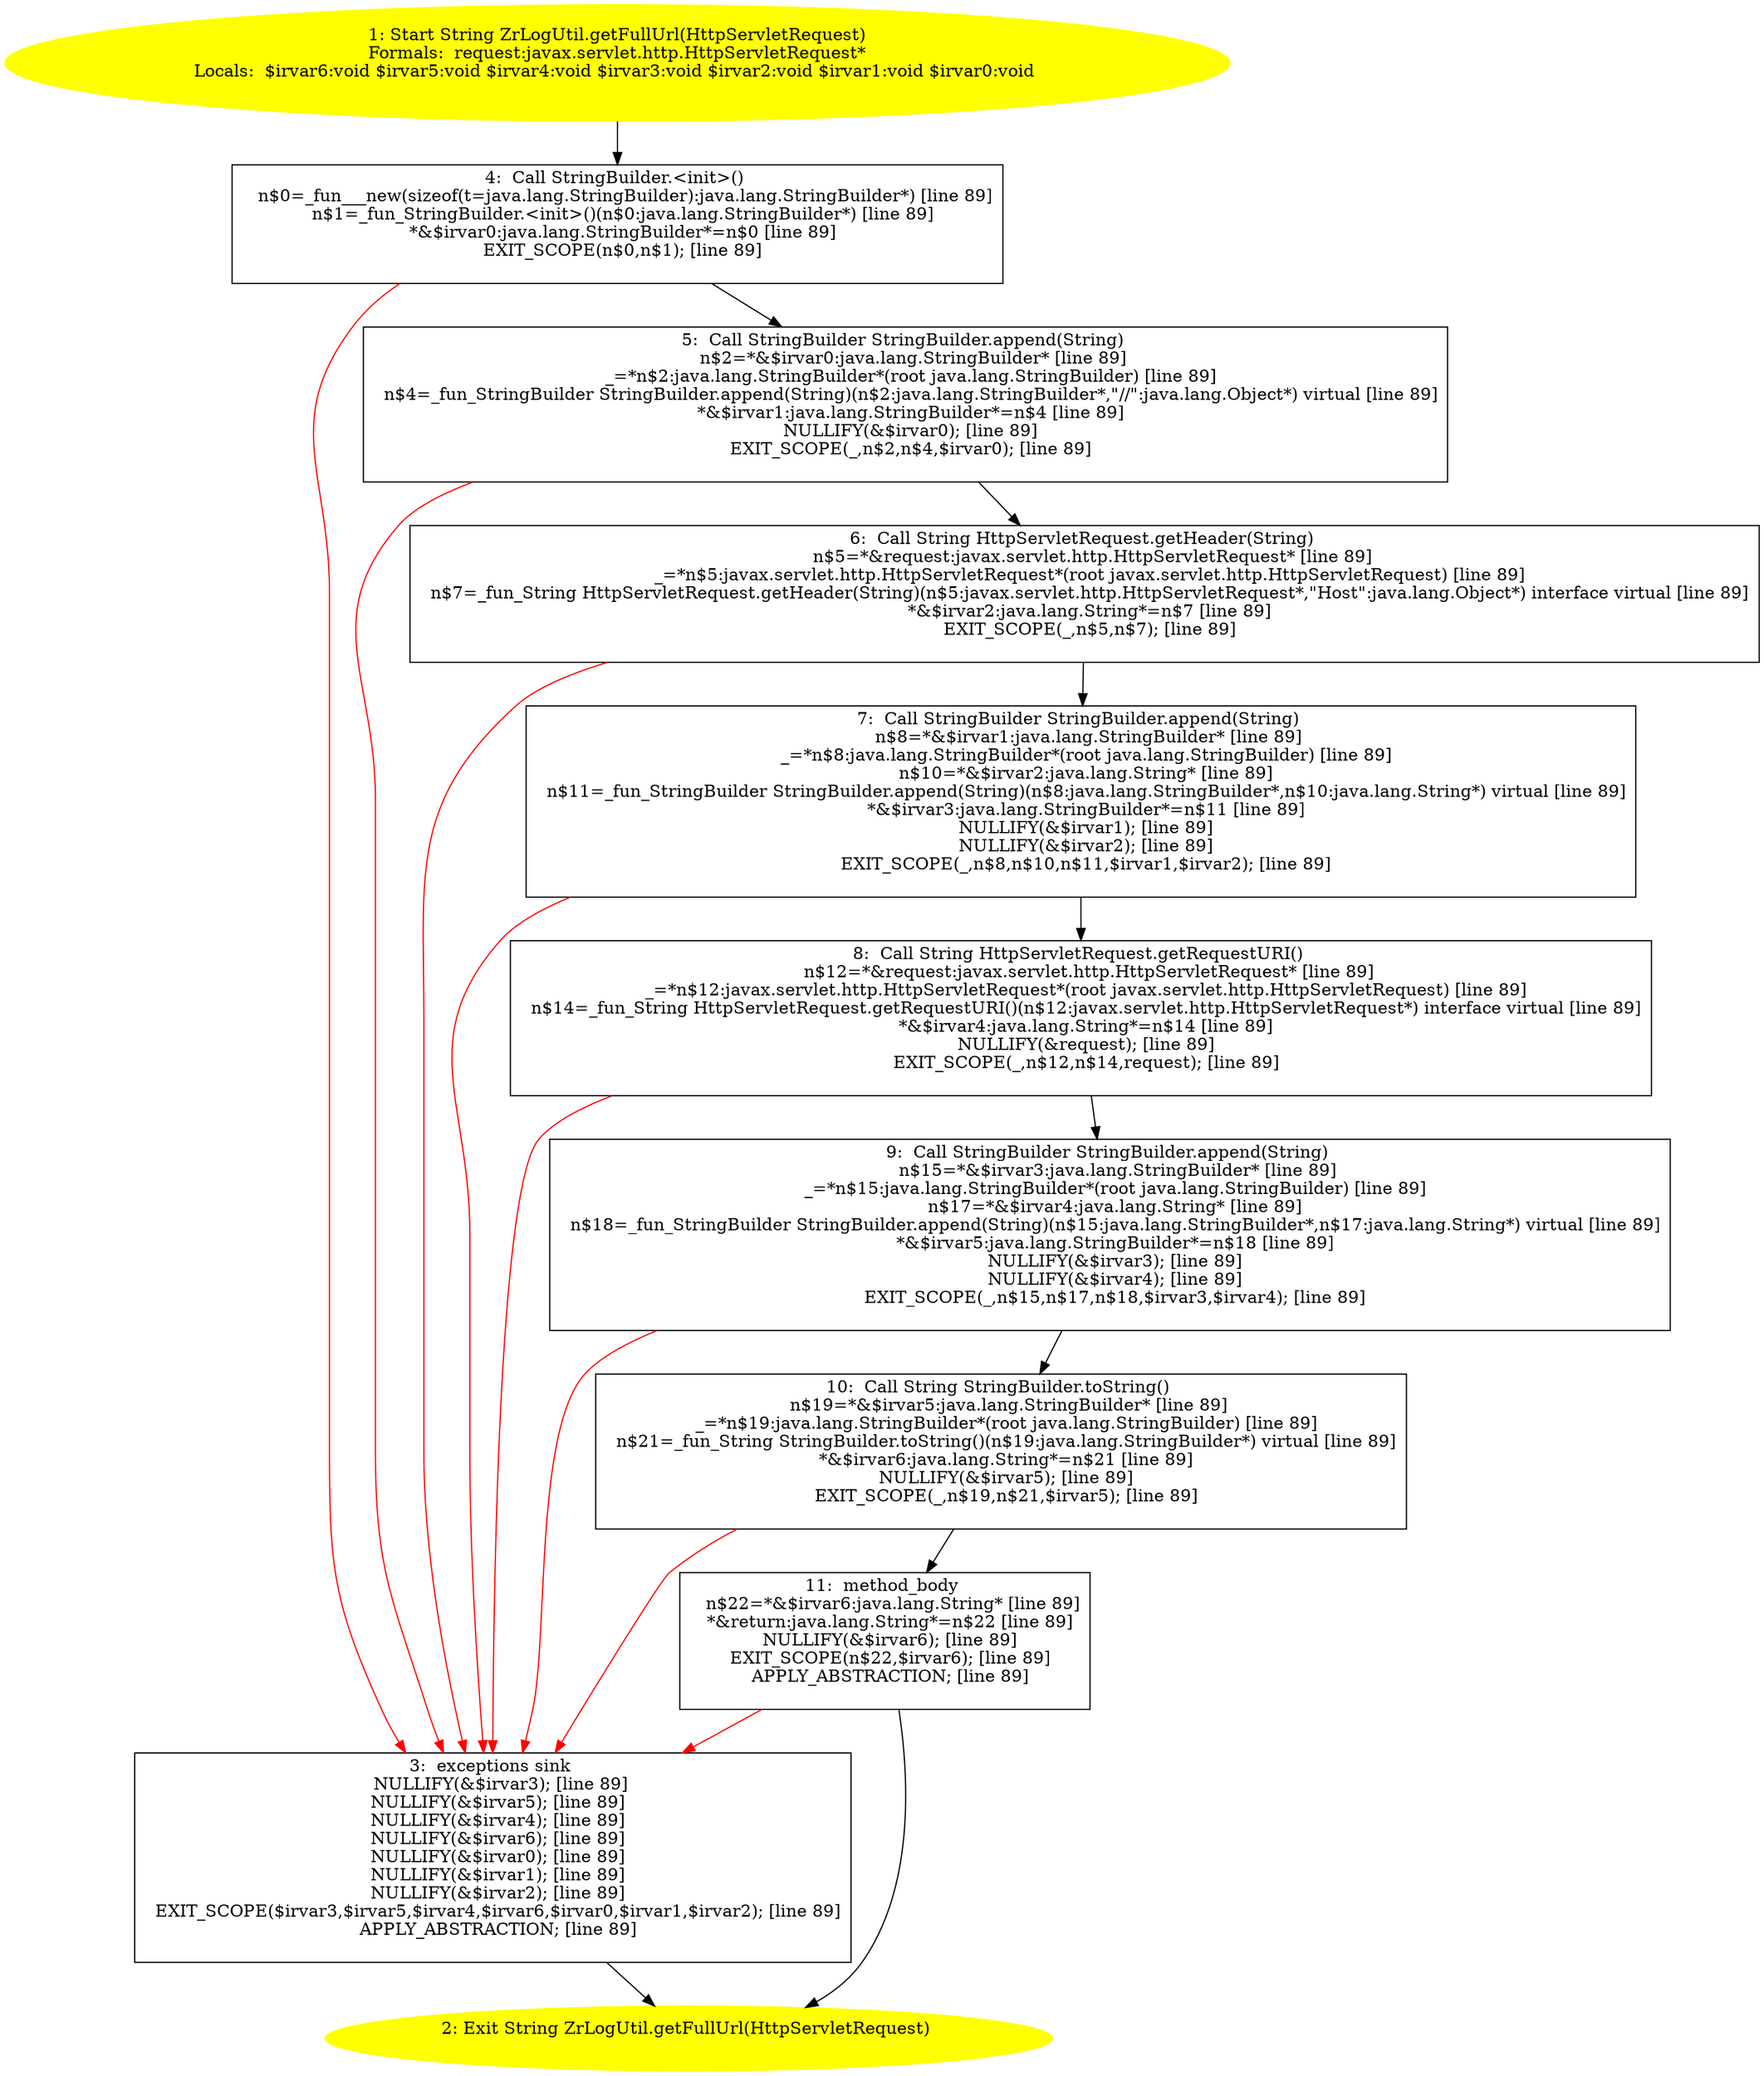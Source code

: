 /* @generated */
digraph cfg {
"com.zrlog.util.ZrLogUtil.getFullUrl(javax.servlet.http.HttpServletRequest):java.lang.String.b233ee51684e5471060b25c1e4b88c07_1" [label="1: Start String ZrLogUtil.getFullUrl(HttpServletRequest)\nFormals:  request:javax.servlet.http.HttpServletRequest*\nLocals:  $irvar6:void $irvar5:void $irvar4:void $irvar3:void $irvar2:void $irvar1:void $irvar0:void \n  " color=yellow style=filled]
	

	 "com.zrlog.util.ZrLogUtil.getFullUrl(javax.servlet.http.HttpServletRequest):java.lang.String.b233ee51684e5471060b25c1e4b88c07_1" -> "com.zrlog.util.ZrLogUtil.getFullUrl(javax.servlet.http.HttpServletRequest):java.lang.String.b233ee51684e5471060b25c1e4b88c07_4" ;
"com.zrlog.util.ZrLogUtil.getFullUrl(javax.servlet.http.HttpServletRequest):java.lang.String.b233ee51684e5471060b25c1e4b88c07_2" [label="2: Exit String ZrLogUtil.getFullUrl(HttpServletRequest) \n  " color=yellow style=filled]
	

"com.zrlog.util.ZrLogUtil.getFullUrl(javax.servlet.http.HttpServletRequest):java.lang.String.b233ee51684e5471060b25c1e4b88c07_3" [label="3:  exceptions sink \n   NULLIFY(&$irvar3); [line 89]\n  NULLIFY(&$irvar5); [line 89]\n  NULLIFY(&$irvar4); [line 89]\n  NULLIFY(&$irvar6); [line 89]\n  NULLIFY(&$irvar0); [line 89]\n  NULLIFY(&$irvar1); [line 89]\n  NULLIFY(&$irvar2); [line 89]\n  EXIT_SCOPE($irvar3,$irvar5,$irvar4,$irvar6,$irvar0,$irvar1,$irvar2); [line 89]\n  APPLY_ABSTRACTION; [line 89]\n " shape="box"]
	

	 "com.zrlog.util.ZrLogUtil.getFullUrl(javax.servlet.http.HttpServletRequest):java.lang.String.b233ee51684e5471060b25c1e4b88c07_3" -> "com.zrlog.util.ZrLogUtil.getFullUrl(javax.servlet.http.HttpServletRequest):java.lang.String.b233ee51684e5471060b25c1e4b88c07_2" ;
"com.zrlog.util.ZrLogUtil.getFullUrl(javax.servlet.http.HttpServletRequest):java.lang.String.b233ee51684e5471060b25c1e4b88c07_4" [label="4:  Call StringBuilder.<init>() \n   n$0=_fun___new(sizeof(t=java.lang.StringBuilder):java.lang.StringBuilder*) [line 89]\n  n$1=_fun_StringBuilder.<init>()(n$0:java.lang.StringBuilder*) [line 89]\n  *&$irvar0:java.lang.StringBuilder*=n$0 [line 89]\n  EXIT_SCOPE(n$0,n$1); [line 89]\n " shape="box"]
	

	 "com.zrlog.util.ZrLogUtil.getFullUrl(javax.servlet.http.HttpServletRequest):java.lang.String.b233ee51684e5471060b25c1e4b88c07_4" -> "com.zrlog.util.ZrLogUtil.getFullUrl(javax.servlet.http.HttpServletRequest):java.lang.String.b233ee51684e5471060b25c1e4b88c07_5" ;
	 "com.zrlog.util.ZrLogUtil.getFullUrl(javax.servlet.http.HttpServletRequest):java.lang.String.b233ee51684e5471060b25c1e4b88c07_4" -> "com.zrlog.util.ZrLogUtil.getFullUrl(javax.servlet.http.HttpServletRequest):java.lang.String.b233ee51684e5471060b25c1e4b88c07_3" [color="red" ];
"com.zrlog.util.ZrLogUtil.getFullUrl(javax.servlet.http.HttpServletRequest):java.lang.String.b233ee51684e5471060b25c1e4b88c07_5" [label="5:  Call StringBuilder StringBuilder.append(String) \n   n$2=*&$irvar0:java.lang.StringBuilder* [line 89]\n  _=*n$2:java.lang.StringBuilder*(root java.lang.StringBuilder) [line 89]\n  n$4=_fun_StringBuilder StringBuilder.append(String)(n$2:java.lang.StringBuilder*,\"//\":java.lang.Object*) virtual [line 89]\n  *&$irvar1:java.lang.StringBuilder*=n$4 [line 89]\n  NULLIFY(&$irvar0); [line 89]\n  EXIT_SCOPE(_,n$2,n$4,$irvar0); [line 89]\n " shape="box"]
	

	 "com.zrlog.util.ZrLogUtil.getFullUrl(javax.servlet.http.HttpServletRequest):java.lang.String.b233ee51684e5471060b25c1e4b88c07_5" -> "com.zrlog.util.ZrLogUtil.getFullUrl(javax.servlet.http.HttpServletRequest):java.lang.String.b233ee51684e5471060b25c1e4b88c07_6" ;
	 "com.zrlog.util.ZrLogUtil.getFullUrl(javax.servlet.http.HttpServletRequest):java.lang.String.b233ee51684e5471060b25c1e4b88c07_5" -> "com.zrlog.util.ZrLogUtil.getFullUrl(javax.servlet.http.HttpServletRequest):java.lang.String.b233ee51684e5471060b25c1e4b88c07_3" [color="red" ];
"com.zrlog.util.ZrLogUtil.getFullUrl(javax.servlet.http.HttpServletRequest):java.lang.String.b233ee51684e5471060b25c1e4b88c07_6" [label="6:  Call String HttpServletRequest.getHeader(String) \n   n$5=*&request:javax.servlet.http.HttpServletRequest* [line 89]\n  _=*n$5:javax.servlet.http.HttpServletRequest*(root javax.servlet.http.HttpServletRequest) [line 89]\n  n$7=_fun_String HttpServletRequest.getHeader(String)(n$5:javax.servlet.http.HttpServletRequest*,\"Host\":java.lang.Object*) interface virtual [line 89]\n  *&$irvar2:java.lang.String*=n$7 [line 89]\n  EXIT_SCOPE(_,n$5,n$7); [line 89]\n " shape="box"]
	

	 "com.zrlog.util.ZrLogUtil.getFullUrl(javax.servlet.http.HttpServletRequest):java.lang.String.b233ee51684e5471060b25c1e4b88c07_6" -> "com.zrlog.util.ZrLogUtil.getFullUrl(javax.servlet.http.HttpServletRequest):java.lang.String.b233ee51684e5471060b25c1e4b88c07_7" ;
	 "com.zrlog.util.ZrLogUtil.getFullUrl(javax.servlet.http.HttpServletRequest):java.lang.String.b233ee51684e5471060b25c1e4b88c07_6" -> "com.zrlog.util.ZrLogUtil.getFullUrl(javax.servlet.http.HttpServletRequest):java.lang.String.b233ee51684e5471060b25c1e4b88c07_3" [color="red" ];
"com.zrlog.util.ZrLogUtil.getFullUrl(javax.servlet.http.HttpServletRequest):java.lang.String.b233ee51684e5471060b25c1e4b88c07_7" [label="7:  Call StringBuilder StringBuilder.append(String) \n   n$8=*&$irvar1:java.lang.StringBuilder* [line 89]\n  _=*n$8:java.lang.StringBuilder*(root java.lang.StringBuilder) [line 89]\n  n$10=*&$irvar2:java.lang.String* [line 89]\n  n$11=_fun_StringBuilder StringBuilder.append(String)(n$8:java.lang.StringBuilder*,n$10:java.lang.String*) virtual [line 89]\n  *&$irvar3:java.lang.StringBuilder*=n$11 [line 89]\n  NULLIFY(&$irvar1); [line 89]\n  NULLIFY(&$irvar2); [line 89]\n  EXIT_SCOPE(_,n$8,n$10,n$11,$irvar1,$irvar2); [line 89]\n " shape="box"]
	

	 "com.zrlog.util.ZrLogUtil.getFullUrl(javax.servlet.http.HttpServletRequest):java.lang.String.b233ee51684e5471060b25c1e4b88c07_7" -> "com.zrlog.util.ZrLogUtil.getFullUrl(javax.servlet.http.HttpServletRequest):java.lang.String.b233ee51684e5471060b25c1e4b88c07_8" ;
	 "com.zrlog.util.ZrLogUtil.getFullUrl(javax.servlet.http.HttpServletRequest):java.lang.String.b233ee51684e5471060b25c1e4b88c07_7" -> "com.zrlog.util.ZrLogUtil.getFullUrl(javax.servlet.http.HttpServletRequest):java.lang.String.b233ee51684e5471060b25c1e4b88c07_3" [color="red" ];
"com.zrlog.util.ZrLogUtil.getFullUrl(javax.servlet.http.HttpServletRequest):java.lang.String.b233ee51684e5471060b25c1e4b88c07_8" [label="8:  Call String HttpServletRequest.getRequestURI() \n   n$12=*&request:javax.servlet.http.HttpServletRequest* [line 89]\n  _=*n$12:javax.servlet.http.HttpServletRequest*(root javax.servlet.http.HttpServletRequest) [line 89]\n  n$14=_fun_String HttpServletRequest.getRequestURI()(n$12:javax.servlet.http.HttpServletRequest*) interface virtual [line 89]\n  *&$irvar4:java.lang.String*=n$14 [line 89]\n  NULLIFY(&request); [line 89]\n  EXIT_SCOPE(_,n$12,n$14,request); [line 89]\n " shape="box"]
	

	 "com.zrlog.util.ZrLogUtil.getFullUrl(javax.servlet.http.HttpServletRequest):java.lang.String.b233ee51684e5471060b25c1e4b88c07_8" -> "com.zrlog.util.ZrLogUtil.getFullUrl(javax.servlet.http.HttpServletRequest):java.lang.String.b233ee51684e5471060b25c1e4b88c07_9" ;
	 "com.zrlog.util.ZrLogUtil.getFullUrl(javax.servlet.http.HttpServletRequest):java.lang.String.b233ee51684e5471060b25c1e4b88c07_8" -> "com.zrlog.util.ZrLogUtil.getFullUrl(javax.servlet.http.HttpServletRequest):java.lang.String.b233ee51684e5471060b25c1e4b88c07_3" [color="red" ];
"com.zrlog.util.ZrLogUtil.getFullUrl(javax.servlet.http.HttpServletRequest):java.lang.String.b233ee51684e5471060b25c1e4b88c07_9" [label="9:  Call StringBuilder StringBuilder.append(String) \n   n$15=*&$irvar3:java.lang.StringBuilder* [line 89]\n  _=*n$15:java.lang.StringBuilder*(root java.lang.StringBuilder) [line 89]\n  n$17=*&$irvar4:java.lang.String* [line 89]\n  n$18=_fun_StringBuilder StringBuilder.append(String)(n$15:java.lang.StringBuilder*,n$17:java.lang.String*) virtual [line 89]\n  *&$irvar5:java.lang.StringBuilder*=n$18 [line 89]\n  NULLIFY(&$irvar3); [line 89]\n  NULLIFY(&$irvar4); [line 89]\n  EXIT_SCOPE(_,n$15,n$17,n$18,$irvar3,$irvar4); [line 89]\n " shape="box"]
	

	 "com.zrlog.util.ZrLogUtil.getFullUrl(javax.servlet.http.HttpServletRequest):java.lang.String.b233ee51684e5471060b25c1e4b88c07_9" -> "com.zrlog.util.ZrLogUtil.getFullUrl(javax.servlet.http.HttpServletRequest):java.lang.String.b233ee51684e5471060b25c1e4b88c07_10" ;
	 "com.zrlog.util.ZrLogUtil.getFullUrl(javax.servlet.http.HttpServletRequest):java.lang.String.b233ee51684e5471060b25c1e4b88c07_9" -> "com.zrlog.util.ZrLogUtil.getFullUrl(javax.servlet.http.HttpServletRequest):java.lang.String.b233ee51684e5471060b25c1e4b88c07_3" [color="red" ];
"com.zrlog.util.ZrLogUtil.getFullUrl(javax.servlet.http.HttpServletRequest):java.lang.String.b233ee51684e5471060b25c1e4b88c07_10" [label="10:  Call String StringBuilder.toString() \n   n$19=*&$irvar5:java.lang.StringBuilder* [line 89]\n  _=*n$19:java.lang.StringBuilder*(root java.lang.StringBuilder) [line 89]\n  n$21=_fun_String StringBuilder.toString()(n$19:java.lang.StringBuilder*) virtual [line 89]\n  *&$irvar6:java.lang.String*=n$21 [line 89]\n  NULLIFY(&$irvar5); [line 89]\n  EXIT_SCOPE(_,n$19,n$21,$irvar5); [line 89]\n " shape="box"]
	

	 "com.zrlog.util.ZrLogUtil.getFullUrl(javax.servlet.http.HttpServletRequest):java.lang.String.b233ee51684e5471060b25c1e4b88c07_10" -> "com.zrlog.util.ZrLogUtil.getFullUrl(javax.servlet.http.HttpServletRequest):java.lang.String.b233ee51684e5471060b25c1e4b88c07_11" ;
	 "com.zrlog.util.ZrLogUtil.getFullUrl(javax.servlet.http.HttpServletRequest):java.lang.String.b233ee51684e5471060b25c1e4b88c07_10" -> "com.zrlog.util.ZrLogUtil.getFullUrl(javax.servlet.http.HttpServletRequest):java.lang.String.b233ee51684e5471060b25c1e4b88c07_3" [color="red" ];
"com.zrlog.util.ZrLogUtil.getFullUrl(javax.servlet.http.HttpServletRequest):java.lang.String.b233ee51684e5471060b25c1e4b88c07_11" [label="11:  method_body \n   n$22=*&$irvar6:java.lang.String* [line 89]\n  *&return:java.lang.String*=n$22 [line 89]\n  NULLIFY(&$irvar6); [line 89]\n  EXIT_SCOPE(n$22,$irvar6); [line 89]\n  APPLY_ABSTRACTION; [line 89]\n " shape="box"]
	

	 "com.zrlog.util.ZrLogUtil.getFullUrl(javax.servlet.http.HttpServletRequest):java.lang.String.b233ee51684e5471060b25c1e4b88c07_11" -> "com.zrlog.util.ZrLogUtil.getFullUrl(javax.servlet.http.HttpServletRequest):java.lang.String.b233ee51684e5471060b25c1e4b88c07_2" ;
	 "com.zrlog.util.ZrLogUtil.getFullUrl(javax.servlet.http.HttpServletRequest):java.lang.String.b233ee51684e5471060b25c1e4b88c07_11" -> "com.zrlog.util.ZrLogUtil.getFullUrl(javax.servlet.http.HttpServletRequest):java.lang.String.b233ee51684e5471060b25c1e4b88c07_3" [color="red" ];
}

